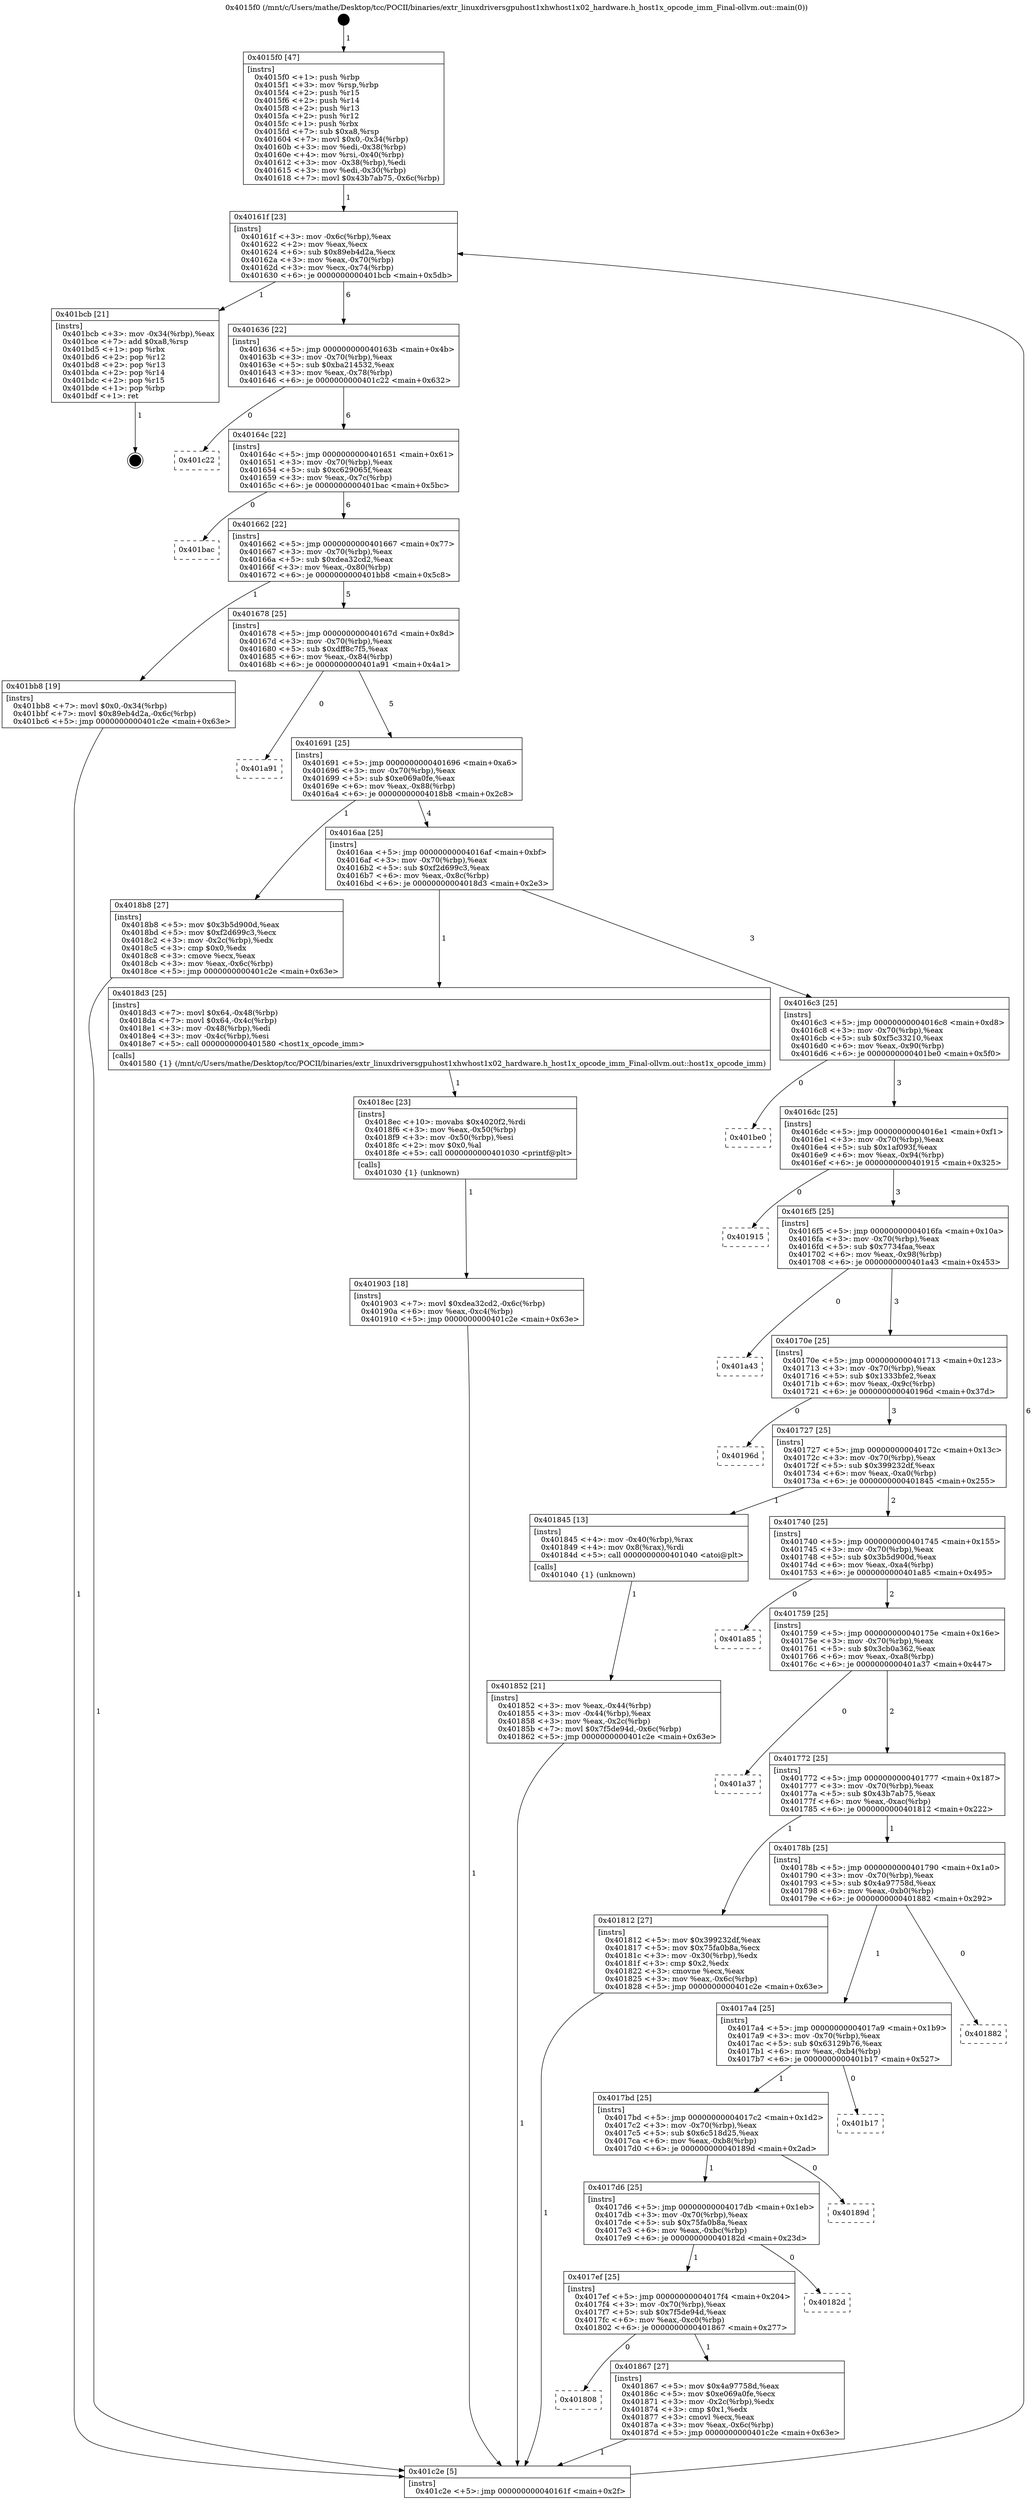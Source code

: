 digraph "0x4015f0" {
  label = "0x4015f0 (/mnt/c/Users/mathe/Desktop/tcc/POCII/binaries/extr_linuxdriversgpuhost1xhwhost1x02_hardware.h_host1x_opcode_imm_Final-ollvm.out::main(0))"
  labelloc = "t"
  node[shape=record]

  Entry [label="",width=0.3,height=0.3,shape=circle,fillcolor=black,style=filled]
  "0x40161f" [label="{
     0x40161f [23]\l
     | [instrs]\l
     &nbsp;&nbsp;0x40161f \<+3\>: mov -0x6c(%rbp),%eax\l
     &nbsp;&nbsp;0x401622 \<+2\>: mov %eax,%ecx\l
     &nbsp;&nbsp;0x401624 \<+6\>: sub $0x89eb4d2a,%ecx\l
     &nbsp;&nbsp;0x40162a \<+3\>: mov %eax,-0x70(%rbp)\l
     &nbsp;&nbsp;0x40162d \<+3\>: mov %ecx,-0x74(%rbp)\l
     &nbsp;&nbsp;0x401630 \<+6\>: je 0000000000401bcb \<main+0x5db\>\l
  }"]
  "0x401bcb" [label="{
     0x401bcb [21]\l
     | [instrs]\l
     &nbsp;&nbsp;0x401bcb \<+3\>: mov -0x34(%rbp),%eax\l
     &nbsp;&nbsp;0x401bce \<+7\>: add $0xa8,%rsp\l
     &nbsp;&nbsp;0x401bd5 \<+1\>: pop %rbx\l
     &nbsp;&nbsp;0x401bd6 \<+2\>: pop %r12\l
     &nbsp;&nbsp;0x401bd8 \<+2\>: pop %r13\l
     &nbsp;&nbsp;0x401bda \<+2\>: pop %r14\l
     &nbsp;&nbsp;0x401bdc \<+2\>: pop %r15\l
     &nbsp;&nbsp;0x401bde \<+1\>: pop %rbp\l
     &nbsp;&nbsp;0x401bdf \<+1\>: ret\l
  }"]
  "0x401636" [label="{
     0x401636 [22]\l
     | [instrs]\l
     &nbsp;&nbsp;0x401636 \<+5\>: jmp 000000000040163b \<main+0x4b\>\l
     &nbsp;&nbsp;0x40163b \<+3\>: mov -0x70(%rbp),%eax\l
     &nbsp;&nbsp;0x40163e \<+5\>: sub $0xba214532,%eax\l
     &nbsp;&nbsp;0x401643 \<+3\>: mov %eax,-0x78(%rbp)\l
     &nbsp;&nbsp;0x401646 \<+6\>: je 0000000000401c22 \<main+0x632\>\l
  }"]
  Exit [label="",width=0.3,height=0.3,shape=circle,fillcolor=black,style=filled,peripheries=2]
  "0x401c22" [label="{
     0x401c22\l
  }", style=dashed]
  "0x40164c" [label="{
     0x40164c [22]\l
     | [instrs]\l
     &nbsp;&nbsp;0x40164c \<+5\>: jmp 0000000000401651 \<main+0x61\>\l
     &nbsp;&nbsp;0x401651 \<+3\>: mov -0x70(%rbp),%eax\l
     &nbsp;&nbsp;0x401654 \<+5\>: sub $0xc629065f,%eax\l
     &nbsp;&nbsp;0x401659 \<+3\>: mov %eax,-0x7c(%rbp)\l
     &nbsp;&nbsp;0x40165c \<+6\>: je 0000000000401bac \<main+0x5bc\>\l
  }"]
  "0x401903" [label="{
     0x401903 [18]\l
     | [instrs]\l
     &nbsp;&nbsp;0x401903 \<+7\>: movl $0xdea32cd2,-0x6c(%rbp)\l
     &nbsp;&nbsp;0x40190a \<+6\>: mov %eax,-0xc4(%rbp)\l
     &nbsp;&nbsp;0x401910 \<+5\>: jmp 0000000000401c2e \<main+0x63e\>\l
  }"]
  "0x401bac" [label="{
     0x401bac\l
  }", style=dashed]
  "0x401662" [label="{
     0x401662 [22]\l
     | [instrs]\l
     &nbsp;&nbsp;0x401662 \<+5\>: jmp 0000000000401667 \<main+0x77\>\l
     &nbsp;&nbsp;0x401667 \<+3\>: mov -0x70(%rbp),%eax\l
     &nbsp;&nbsp;0x40166a \<+5\>: sub $0xdea32cd2,%eax\l
     &nbsp;&nbsp;0x40166f \<+3\>: mov %eax,-0x80(%rbp)\l
     &nbsp;&nbsp;0x401672 \<+6\>: je 0000000000401bb8 \<main+0x5c8\>\l
  }"]
  "0x4018ec" [label="{
     0x4018ec [23]\l
     | [instrs]\l
     &nbsp;&nbsp;0x4018ec \<+10\>: movabs $0x4020f2,%rdi\l
     &nbsp;&nbsp;0x4018f6 \<+3\>: mov %eax,-0x50(%rbp)\l
     &nbsp;&nbsp;0x4018f9 \<+3\>: mov -0x50(%rbp),%esi\l
     &nbsp;&nbsp;0x4018fc \<+2\>: mov $0x0,%al\l
     &nbsp;&nbsp;0x4018fe \<+5\>: call 0000000000401030 \<printf@plt\>\l
     | [calls]\l
     &nbsp;&nbsp;0x401030 \{1\} (unknown)\l
  }"]
  "0x401bb8" [label="{
     0x401bb8 [19]\l
     | [instrs]\l
     &nbsp;&nbsp;0x401bb8 \<+7\>: movl $0x0,-0x34(%rbp)\l
     &nbsp;&nbsp;0x401bbf \<+7\>: movl $0x89eb4d2a,-0x6c(%rbp)\l
     &nbsp;&nbsp;0x401bc6 \<+5\>: jmp 0000000000401c2e \<main+0x63e\>\l
  }"]
  "0x401678" [label="{
     0x401678 [25]\l
     | [instrs]\l
     &nbsp;&nbsp;0x401678 \<+5\>: jmp 000000000040167d \<main+0x8d\>\l
     &nbsp;&nbsp;0x40167d \<+3\>: mov -0x70(%rbp),%eax\l
     &nbsp;&nbsp;0x401680 \<+5\>: sub $0xdff8c7f5,%eax\l
     &nbsp;&nbsp;0x401685 \<+6\>: mov %eax,-0x84(%rbp)\l
     &nbsp;&nbsp;0x40168b \<+6\>: je 0000000000401a91 \<main+0x4a1\>\l
  }"]
  "0x401808" [label="{
     0x401808\l
  }", style=dashed]
  "0x401a91" [label="{
     0x401a91\l
  }", style=dashed]
  "0x401691" [label="{
     0x401691 [25]\l
     | [instrs]\l
     &nbsp;&nbsp;0x401691 \<+5\>: jmp 0000000000401696 \<main+0xa6\>\l
     &nbsp;&nbsp;0x401696 \<+3\>: mov -0x70(%rbp),%eax\l
     &nbsp;&nbsp;0x401699 \<+5\>: sub $0xe069a0fe,%eax\l
     &nbsp;&nbsp;0x40169e \<+6\>: mov %eax,-0x88(%rbp)\l
     &nbsp;&nbsp;0x4016a4 \<+6\>: je 00000000004018b8 \<main+0x2c8\>\l
  }"]
  "0x401867" [label="{
     0x401867 [27]\l
     | [instrs]\l
     &nbsp;&nbsp;0x401867 \<+5\>: mov $0x4a97758d,%eax\l
     &nbsp;&nbsp;0x40186c \<+5\>: mov $0xe069a0fe,%ecx\l
     &nbsp;&nbsp;0x401871 \<+3\>: mov -0x2c(%rbp),%edx\l
     &nbsp;&nbsp;0x401874 \<+3\>: cmp $0x1,%edx\l
     &nbsp;&nbsp;0x401877 \<+3\>: cmovl %ecx,%eax\l
     &nbsp;&nbsp;0x40187a \<+3\>: mov %eax,-0x6c(%rbp)\l
     &nbsp;&nbsp;0x40187d \<+5\>: jmp 0000000000401c2e \<main+0x63e\>\l
  }"]
  "0x4018b8" [label="{
     0x4018b8 [27]\l
     | [instrs]\l
     &nbsp;&nbsp;0x4018b8 \<+5\>: mov $0x3b5d900d,%eax\l
     &nbsp;&nbsp;0x4018bd \<+5\>: mov $0xf2d699c3,%ecx\l
     &nbsp;&nbsp;0x4018c2 \<+3\>: mov -0x2c(%rbp),%edx\l
     &nbsp;&nbsp;0x4018c5 \<+3\>: cmp $0x0,%edx\l
     &nbsp;&nbsp;0x4018c8 \<+3\>: cmove %ecx,%eax\l
     &nbsp;&nbsp;0x4018cb \<+3\>: mov %eax,-0x6c(%rbp)\l
     &nbsp;&nbsp;0x4018ce \<+5\>: jmp 0000000000401c2e \<main+0x63e\>\l
  }"]
  "0x4016aa" [label="{
     0x4016aa [25]\l
     | [instrs]\l
     &nbsp;&nbsp;0x4016aa \<+5\>: jmp 00000000004016af \<main+0xbf\>\l
     &nbsp;&nbsp;0x4016af \<+3\>: mov -0x70(%rbp),%eax\l
     &nbsp;&nbsp;0x4016b2 \<+5\>: sub $0xf2d699c3,%eax\l
     &nbsp;&nbsp;0x4016b7 \<+6\>: mov %eax,-0x8c(%rbp)\l
     &nbsp;&nbsp;0x4016bd \<+6\>: je 00000000004018d3 \<main+0x2e3\>\l
  }"]
  "0x4017ef" [label="{
     0x4017ef [25]\l
     | [instrs]\l
     &nbsp;&nbsp;0x4017ef \<+5\>: jmp 00000000004017f4 \<main+0x204\>\l
     &nbsp;&nbsp;0x4017f4 \<+3\>: mov -0x70(%rbp),%eax\l
     &nbsp;&nbsp;0x4017f7 \<+5\>: sub $0x7f5de94d,%eax\l
     &nbsp;&nbsp;0x4017fc \<+6\>: mov %eax,-0xc0(%rbp)\l
     &nbsp;&nbsp;0x401802 \<+6\>: je 0000000000401867 \<main+0x277\>\l
  }"]
  "0x4018d3" [label="{
     0x4018d3 [25]\l
     | [instrs]\l
     &nbsp;&nbsp;0x4018d3 \<+7\>: movl $0x64,-0x48(%rbp)\l
     &nbsp;&nbsp;0x4018da \<+7\>: movl $0x64,-0x4c(%rbp)\l
     &nbsp;&nbsp;0x4018e1 \<+3\>: mov -0x48(%rbp),%edi\l
     &nbsp;&nbsp;0x4018e4 \<+3\>: mov -0x4c(%rbp),%esi\l
     &nbsp;&nbsp;0x4018e7 \<+5\>: call 0000000000401580 \<host1x_opcode_imm\>\l
     | [calls]\l
     &nbsp;&nbsp;0x401580 \{1\} (/mnt/c/Users/mathe/Desktop/tcc/POCII/binaries/extr_linuxdriversgpuhost1xhwhost1x02_hardware.h_host1x_opcode_imm_Final-ollvm.out::host1x_opcode_imm)\l
  }"]
  "0x4016c3" [label="{
     0x4016c3 [25]\l
     | [instrs]\l
     &nbsp;&nbsp;0x4016c3 \<+5\>: jmp 00000000004016c8 \<main+0xd8\>\l
     &nbsp;&nbsp;0x4016c8 \<+3\>: mov -0x70(%rbp),%eax\l
     &nbsp;&nbsp;0x4016cb \<+5\>: sub $0xf5c33210,%eax\l
     &nbsp;&nbsp;0x4016d0 \<+6\>: mov %eax,-0x90(%rbp)\l
     &nbsp;&nbsp;0x4016d6 \<+6\>: je 0000000000401be0 \<main+0x5f0\>\l
  }"]
  "0x40182d" [label="{
     0x40182d\l
  }", style=dashed]
  "0x401be0" [label="{
     0x401be0\l
  }", style=dashed]
  "0x4016dc" [label="{
     0x4016dc [25]\l
     | [instrs]\l
     &nbsp;&nbsp;0x4016dc \<+5\>: jmp 00000000004016e1 \<main+0xf1\>\l
     &nbsp;&nbsp;0x4016e1 \<+3\>: mov -0x70(%rbp),%eax\l
     &nbsp;&nbsp;0x4016e4 \<+5\>: sub $0x1af093f,%eax\l
     &nbsp;&nbsp;0x4016e9 \<+6\>: mov %eax,-0x94(%rbp)\l
     &nbsp;&nbsp;0x4016ef \<+6\>: je 0000000000401915 \<main+0x325\>\l
  }"]
  "0x4017d6" [label="{
     0x4017d6 [25]\l
     | [instrs]\l
     &nbsp;&nbsp;0x4017d6 \<+5\>: jmp 00000000004017db \<main+0x1eb\>\l
     &nbsp;&nbsp;0x4017db \<+3\>: mov -0x70(%rbp),%eax\l
     &nbsp;&nbsp;0x4017de \<+5\>: sub $0x75fa0b8a,%eax\l
     &nbsp;&nbsp;0x4017e3 \<+6\>: mov %eax,-0xbc(%rbp)\l
     &nbsp;&nbsp;0x4017e9 \<+6\>: je 000000000040182d \<main+0x23d\>\l
  }"]
  "0x401915" [label="{
     0x401915\l
  }", style=dashed]
  "0x4016f5" [label="{
     0x4016f5 [25]\l
     | [instrs]\l
     &nbsp;&nbsp;0x4016f5 \<+5\>: jmp 00000000004016fa \<main+0x10a\>\l
     &nbsp;&nbsp;0x4016fa \<+3\>: mov -0x70(%rbp),%eax\l
     &nbsp;&nbsp;0x4016fd \<+5\>: sub $0x7734faa,%eax\l
     &nbsp;&nbsp;0x401702 \<+6\>: mov %eax,-0x98(%rbp)\l
     &nbsp;&nbsp;0x401708 \<+6\>: je 0000000000401a43 \<main+0x453\>\l
  }"]
  "0x40189d" [label="{
     0x40189d\l
  }", style=dashed]
  "0x401a43" [label="{
     0x401a43\l
  }", style=dashed]
  "0x40170e" [label="{
     0x40170e [25]\l
     | [instrs]\l
     &nbsp;&nbsp;0x40170e \<+5\>: jmp 0000000000401713 \<main+0x123\>\l
     &nbsp;&nbsp;0x401713 \<+3\>: mov -0x70(%rbp),%eax\l
     &nbsp;&nbsp;0x401716 \<+5\>: sub $0x1333bfe2,%eax\l
     &nbsp;&nbsp;0x40171b \<+6\>: mov %eax,-0x9c(%rbp)\l
     &nbsp;&nbsp;0x401721 \<+6\>: je 000000000040196d \<main+0x37d\>\l
  }"]
  "0x4017bd" [label="{
     0x4017bd [25]\l
     | [instrs]\l
     &nbsp;&nbsp;0x4017bd \<+5\>: jmp 00000000004017c2 \<main+0x1d2\>\l
     &nbsp;&nbsp;0x4017c2 \<+3\>: mov -0x70(%rbp),%eax\l
     &nbsp;&nbsp;0x4017c5 \<+5\>: sub $0x6c518d25,%eax\l
     &nbsp;&nbsp;0x4017ca \<+6\>: mov %eax,-0xb8(%rbp)\l
     &nbsp;&nbsp;0x4017d0 \<+6\>: je 000000000040189d \<main+0x2ad\>\l
  }"]
  "0x40196d" [label="{
     0x40196d\l
  }", style=dashed]
  "0x401727" [label="{
     0x401727 [25]\l
     | [instrs]\l
     &nbsp;&nbsp;0x401727 \<+5\>: jmp 000000000040172c \<main+0x13c\>\l
     &nbsp;&nbsp;0x40172c \<+3\>: mov -0x70(%rbp),%eax\l
     &nbsp;&nbsp;0x40172f \<+5\>: sub $0x399232df,%eax\l
     &nbsp;&nbsp;0x401734 \<+6\>: mov %eax,-0xa0(%rbp)\l
     &nbsp;&nbsp;0x40173a \<+6\>: je 0000000000401845 \<main+0x255\>\l
  }"]
  "0x401b17" [label="{
     0x401b17\l
  }", style=dashed]
  "0x401845" [label="{
     0x401845 [13]\l
     | [instrs]\l
     &nbsp;&nbsp;0x401845 \<+4\>: mov -0x40(%rbp),%rax\l
     &nbsp;&nbsp;0x401849 \<+4\>: mov 0x8(%rax),%rdi\l
     &nbsp;&nbsp;0x40184d \<+5\>: call 0000000000401040 \<atoi@plt\>\l
     | [calls]\l
     &nbsp;&nbsp;0x401040 \{1\} (unknown)\l
  }"]
  "0x401740" [label="{
     0x401740 [25]\l
     | [instrs]\l
     &nbsp;&nbsp;0x401740 \<+5\>: jmp 0000000000401745 \<main+0x155\>\l
     &nbsp;&nbsp;0x401745 \<+3\>: mov -0x70(%rbp),%eax\l
     &nbsp;&nbsp;0x401748 \<+5\>: sub $0x3b5d900d,%eax\l
     &nbsp;&nbsp;0x40174d \<+6\>: mov %eax,-0xa4(%rbp)\l
     &nbsp;&nbsp;0x401753 \<+6\>: je 0000000000401a85 \<main+0x495\>\l
  }"]
  "0x4017a4" [label="{
     0x4017a4 [25]\l
     | [instrs]\l
     &nbsp;&nbsp;0x4017a4 \<+5\>: jmp 00000000004017a9 \<main+0x1b9\>\l
     &nbsp;&nbsp;0x4017a9 \<+3\>: mov -0x70(%rbp),%eax\l
     &nbsp;&nbsp;0x4017ac \<+5\>: sub $0x63129b76,%eax\l
     &nbsp;&nbsp;0x4017b1 \<+6\>: mov %eax,-0xb4(%rbp)\l
     &nbsp;&nbsp;0x4017b7 \<+6\>: je 0000000000401b17 \<main+0x527\>\l
  }"]
  "0x401a85" [label="{
     0x401a85\l
  }", style=dashed]
  "0x401759" [label="{
     0x401759 [25]\l
     | [instrs]\l
     &nbsp;&nbsp;0x401759 \<+5\>: jmp 000000000040175e \<main+0x16e\>\l
     &nbsp;&nbsp;0x40175e \<+3\>: mov -0x70(%rbp),%eax\l
     &nbsp;&nbsp;0x401761 \<+5\>: sub $0x3cb0a362,%eax\l
     &nbsp;&nbsp;0x401766 \<+6\>: mov %eax,-0xa8(%rbp)\l
     &nbsp;&nbsp;0x40176c \<+6\>: je 0000000000401a37 \<main+0x447\>\l
  }"]
  "0x401882" [label="{
     0x401882\l
  }", style=dashed]
  "0x401a37" [label="{
     0x401a37\l
  }", style=dashed]
  "0x401772" [label="{
     0x401772 [25]\l
     | [instrs]\l
     &nbsp;&nbsp;0x401772 \<+5\>: jmp 0000000000401777 \<main+0x187\>\l
     &nbsp;&nbsp;0x401777 \<+3\>: mov -0x70(%rbp),%eax\l
     &nbsp;&nbsp;0x40177a \<+5\>: sub $0x43b7ab75,%eax\l
     &nbsp;&nbsp;0x40177f \<+6\>: mov %eax,-0xac(%rbp)\l
     &nbsp;&nbsp;0x401785 \<+6\>: je 0000000000401812 \<main+0x222\>\l
  }"]
  "0x401852" [label="{
     0x401852 [21]\l
     | [instrs]\l
     &nbsp;&nbsp;0x401852 \<+3\>: mov %eax,-0x44(%rbp)\l
     &nbsp;&nbsp;0x401855 \<+3\>: mov -0x44(%rbp),%eax\l
     &nbsp;&nbsp;0x401858 \<+3\>: mov %eax,-0x2c(%rbp)\l
     &nbsp;&nbsp;0x40185b \<+7\>: movl $0x7f5de94d,-0x6c(%rbp)\l
     &nbsp;&nbsp;0x401862 \<+5\>: jmp 0000000000401c2e \<main+0x63e\>\l
  }"]
  "0x401812" [label="{
     0x401812 [27]\l
     | [instrs]\l
     &nbsp;&nbsp;0x401812 \<+5\>: mov $0x399232df,%eax\l
     &nbsp;&nbsp;0x401817 \<+5\>: mov $0x75fa0b8a,%ecx\l
     &nbsp;&nbsp;0x40181c \<+3\>: mov -0x30(%rbp),%edx\l
     &nbsp;&nbsp;0x40181f \<+3\>: cmp $0x2,%edx\l
     &nbsp;&nbsp;0x401822 \<+3\>: cmovne %ecx,%eax\l
     &nbsp;&nbsp;0x401825 \<+3\>: mov %eax,-0x6c(%rbp)\l
     &nbsp;&nbsp;0x401828 \<+5\>: jmp 0000000000401c2e \<main+0x63e\>\l
  }"]
  "0x40178b" [label="{
     0x40178b [25]\l
     | [instrs]\l
     &nbsp;&nbsp;0x40178b \<+5\>: jmp 0000000000401790 \<main+0x1a0\>\l
     &nbsp;&nbsp;0x401790 \<+3\>: mov -0x70(%rbp),%eax\l
     &nbsp;&nbsp;0x401793 \<+5\>: sub $0x4a97758d,%eax\l
     &nbsp;&nbsp;0x401798 \<+6\>: mov %eax,-0xb0(%rbp)\l
     &nbsp;&nbsp;0x40179e \<+6\>: je 0000000000401882 \<main+0x292\>\l
  }"]
  "0x401c2e" [label="{
     0x401c2e [5]\l
     | [instrs]\l
     &nbsp;&nbsp;0x401c2e \<+5\>: jmp 000000000040161f \<main+0x2f\>\l
  }"]
  "0x4015f0" [label="{
     0x4015f0 [47]\l
     | [instrs]\l
     &nbsp;&nbsp;0x4015f0 \<+1\>: push %rbp\l
     &nbsp;&nbsp;0x4015f1 \<+3\>: mov %rsp,%rbp\l
     &nbsp;&nbsp;0x4015f4 \<+2\>: push %r15\l
     &nbsp;&nbsp;0x4015f6 \<+2\>: push %r14\l
     &nbsp;&nbsp;0x4015f8 \<+2\>: push %r13\l
     &nbsp;&nbsp;0x4015fa \<+2\>: push %r12\l
     &nbsp;&nbsp;0x4015fc \<+1\>: push %rbx\l
     &nbsp;&nbsp;0x4015fd \<+7\>: sub $0xa8,%rsp\l
     &nbsp;&nbsp;0x401604 \<+7\>: movl $0x0,-0x34(%rbp)\l
     &nbsp;&nbsp;0x40160b \<+3\>: mov %edi,-0x38(%rbp)\l
     &nbsp;&nbsp;0x40160e \<+4\>: mov %rsi,-0x40(%rbp)\l
     &nbsp;&nbsp;0x401612 \<+3\>: mov -0x38(%rbp),%edi\l
     &nbsp;&nbsp;0x401615 \<+3\>: mov %edi,-0x30(%rbp)\l
     &nbsp;&nbsp;0x401618 \<+7\>: movl $0x43b7ab75,-0x6c(%rbp)\l
  }"]
  Entry -> "0x4015f0" [label=" 1"]
  "0x40161f" -> "0x401bcb" [label=" 1"]
  "0x40161f" -> "0x401636" [label=" 6"]
  "0x401bcb" -> Exit [label=" 1"]
  "0x401636" -> "0x401c22" [label=" 0"]
  "0x401636" -> "0x40164c" [label=" 6"]
  "0x401bb8" -> "0x401c2e" [label=" 1"]
  "0x40164c" -> "0x401bac" [label=" 0"]
  "0x40164c" -> "0x401662" [label=" 6"]
  "0x401903" -> "0x401c2e" [label=" 1"]
  "0x401662" -> "0x401bb8" [label=" 1"]
  "0x401662" -> "0x401678" [label=" 5"]
  "0x4018ec" -> "0x401903" [label=" 1"]
  "0x401678" -> "0x401a91" [label=" 0"]
  "0x401678" -> "0x401691" [label=" 5"]
  "0x4018d3" -> "0x4018ec" [label=" 1"]
  "0x401691" -> "0x4018b8" [label=" 1"]
  "0x401691" -> "0x4016aa" [label=" 4"]
  "0x4018b8" -> "0x401c2e" [label=" 1"]
  "0x4016aa" -> "0x4018d3" [label=" 1"]
  "0x4016aa" -> "0x4016c3" [label=" 3"]
  "0x4017ef" -> "0x401808" [label=" 0"]
  "0x4016c3" -> "0x401be0" [label=" 0"]
  "0x4016c3" -> "0x4016dc" [label=" 3"]
  "0x4017ef" -> "0x401867" [label=" 1"]
  "0x4016dc" -> "0x401915" [label=" 0"]
  "0x4016dc" -> "0x4016f5" [label=" 3"]
  "0x4017d6" -> "0x4017ef" [label=" 1"]
  "0x4016f5" -> "0x401a43" [label=" 0"]
  "0x4016f5" -> "0x40170e" [label=" 3"]
  "0x4017d6" -> "0x40182d" [label=" 0"]
  "0x40170e" -> "0x40196d" [label=" 0"]
  "0x40170e" -> "0x401727" [label=" 3"]
  "0x4017bd" -> "0x4017d6" [label=" 1"]
  "0x401727" -> "0x401845" [label=" 1"]
  "0x401727" -> "0x401740" [label=" 2"]
  "0x4017bd" -> "0x40189d" [label=" 0"]
  "0x401740" -> "0x401a85" [label=" 0"]
  "0x401740" -> "0x401759" [label=" 2"]
  "0x4017a4" -> "0x4017bd" [label=" 1"]
  "0x401759" -> "0x401a37" [label=" 0"]
  "0x401759" -> "0x401772" [label=" 2"]
  "0x4017a4" -> "0x401b17" [label=" 0"]
  "0x401772" -> "0x401812" [label=" 1"]
  "0x401772" -> "0x40178b" [label=" 1"]
  "0x401812" -> "0x401c2e" [label=" 1"]
  "0x4015f0" -> "0x40161f" [label=" 1"]
  "0x401c2e" -> "0x40161f" [label=" 6"]
  "0x401845" -> "0x401852" [label=" 1"]
  "0x401852" -> "0x401c2e" [label=" 1"]
  "0x401867" -> "0x401c2e" [label=" 1"]
  "0x40178b" -> "0x401882" [label=" 0"]
  "0x40178b" -> "0x4017a4" [label=" 1"]
}
